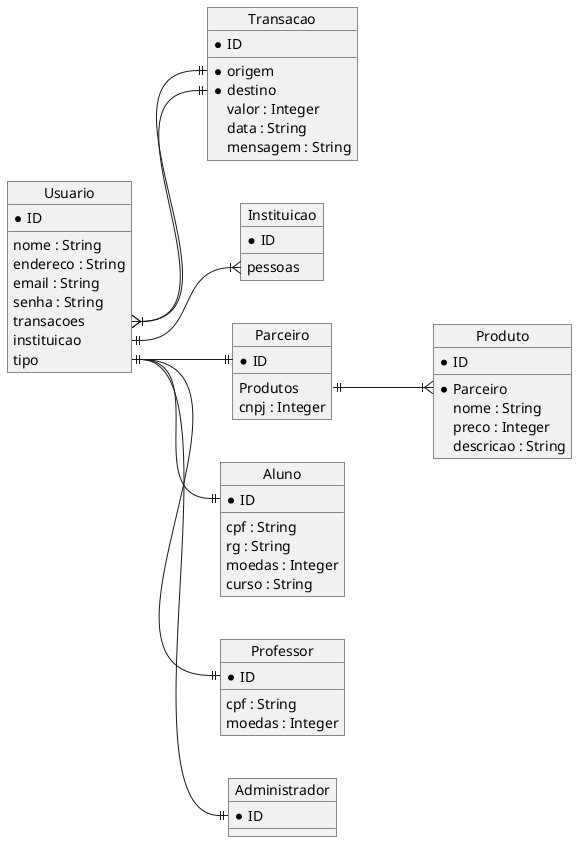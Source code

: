 @startuml
left to right direction
hide empty members

object Parceiro {
    * ID
    ____
    Produtos
    cnpj : Integer
}

object Produto {
    * ID
    ___
    * Parceiro
    nome : String
    preco : Integer
    descricao : String

}

object Usuario {
    * ID
    ___
    nome : String
    endereco : String
    email : String
    senha : String
    transacoes
    instituicao
    tipo
    
}

object Aluno {
    * ID
    ___
    cpf : String
    rg : String
    moedas : Integer
    curso : String
}

object Professor {
    * ID
    ___
    cpf : String
    moedas : Integer
}

object Administrador {
    * ID
    ___
}

object Instituicao {
    * ID
    ___
    pessoas
}

object Transacao {
    * ID
    ___
    * origem
    * destino
    valor : Integer
    data : String
    mensagem : String
}


Parceiro::Produtos ||--|{ Produto::Parceiro

Usuario::transacoes }|--|| Transacao::origem
Usuario::transacoes }|--|| Transacao::destino

Usuario::instituicao ||--|{ Instituicao::pessoas

'heranças
Usuario::tipo ||--|| Parceiro::ID
Usuario::tipo ||--|| Aluno::ID
Usuario::tipo ||--|| Professor::ID
Usuario::tipo ||--|| Administrador::ID



@enduml
